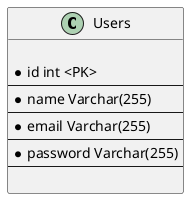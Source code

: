 
@startuml


class Users{

   * id int <PK>
--
* name Varchar(255)
--
*email Varchar(255)
--
*password Varchar(255)
--

}



@enduml

